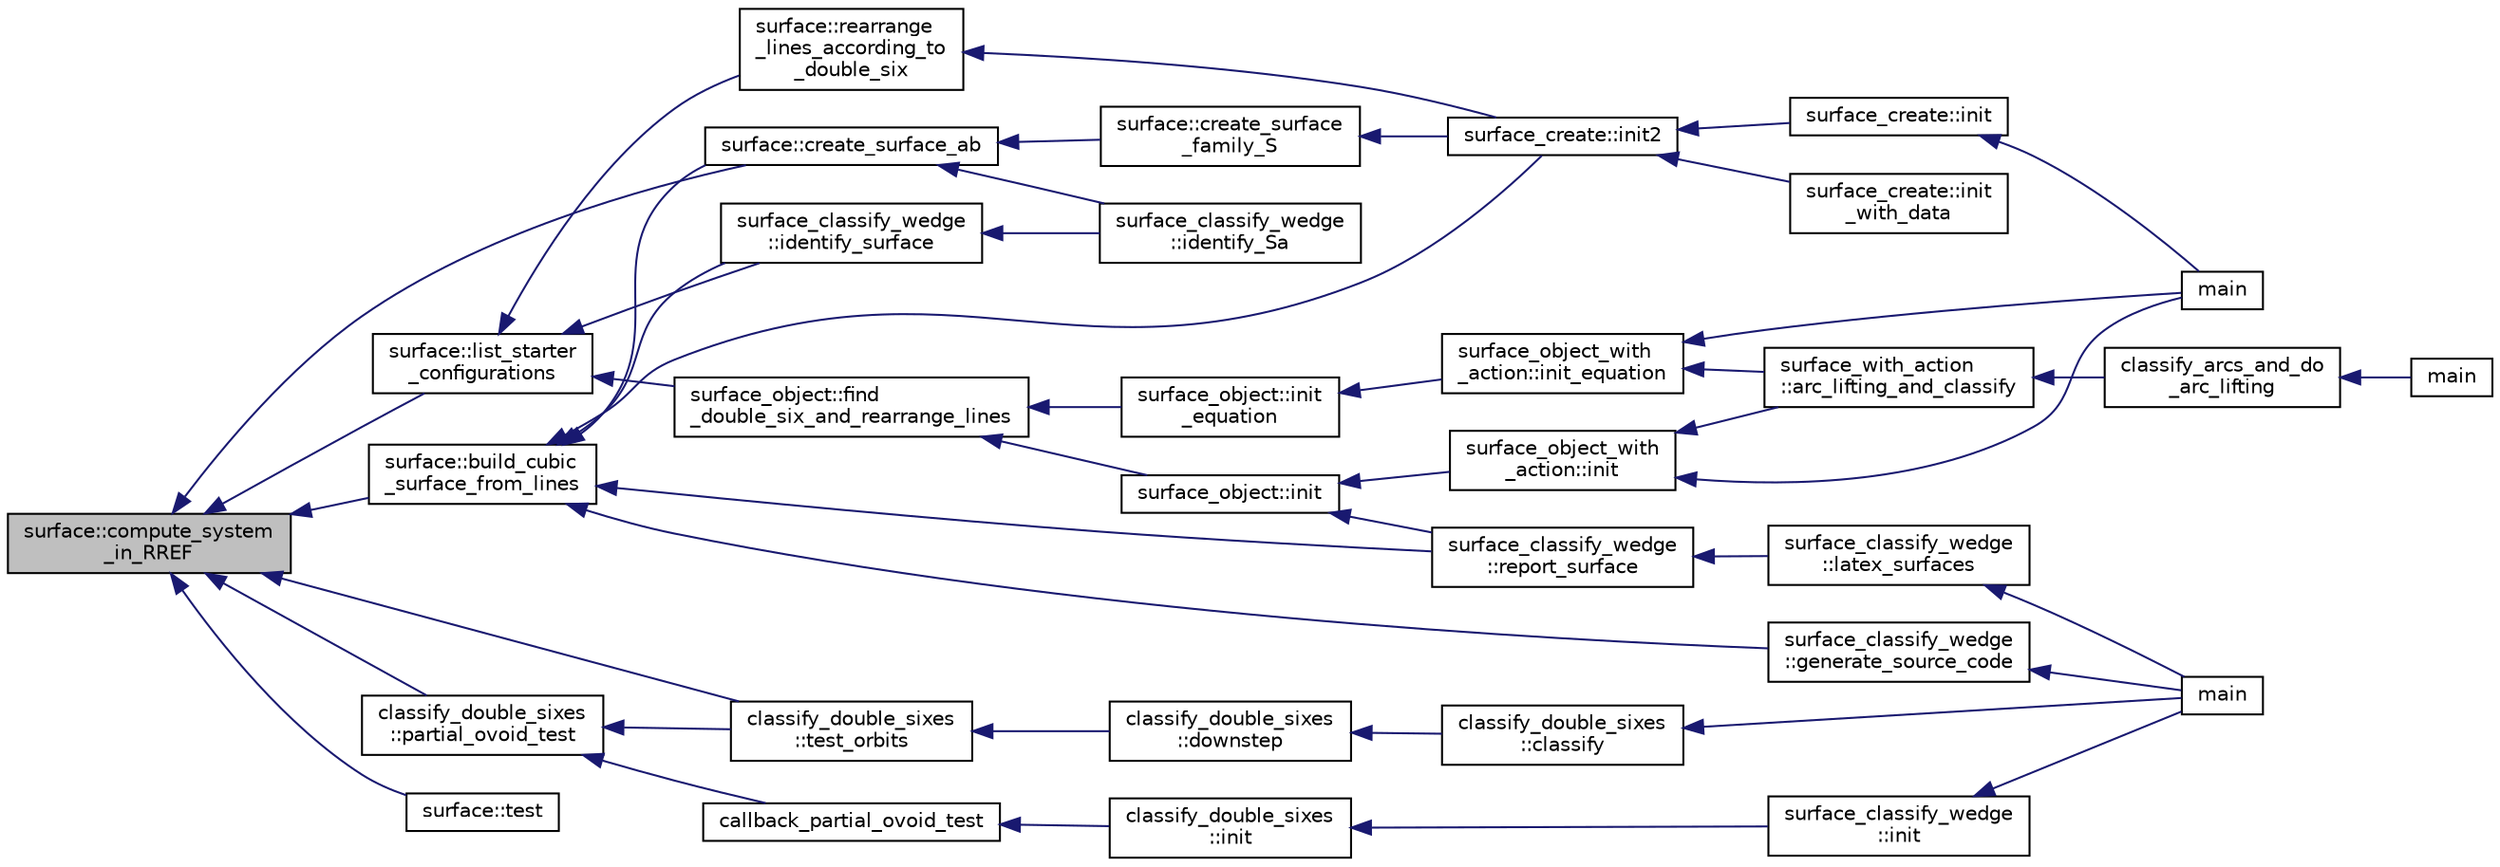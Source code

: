 digraph "surface::compute_system_in_RREF"
{
  edge [fontname="Helvetica",fontsize="10",labelfontname="Helvetica",labelfontsize="10"];
  node [fontname="Helvetica",fontsize="10",shape=record];
  rankdir="LR";
  Node586 [label="surface::compute_system\l_in_RREF",height=0.2,width=0.4,color="black", fillcolor="grey75", style="filled", fontcolor="black"];
  Node586 -> Node587 [dir="back",color="midnightblue",fontsize="10",style="solid",fontname="Helvetica"];
  Node587 [label="surface::build_cubic\l_surface_from_lines",height=0.2,width=0.4,color="black", fillcolor="white", style="filled",URL="$d5/d88/classsurface.html#a95e15e44b3f97a1d83b878b31751a0a2"];
  Node587 -> Node588 [dir="back",color="midnightblue",fontsize="10",style="solid",fontname="Helvetica"];
  Node588 [label="surface::create_surface_ab",height=0.2,width=0.4,color="black", fillcolor="white", style="filled",URL="$d5/d88/classsurface.html#a9e0834d9fd3ea14957df1944ac40c847"];
  Node588 -> Node589 [dir="back",color="midnightblue",fontsize="10",style="solid",fontname="Helvetica"];
  Node589 [label="surface::create_surface\l_family_S",height=0.2,width=0.4,color="black", fillcolor="white", style="filled",URL="$d5/d88/classsurface.html#a820199c4eab279fad1085a308550fa8f"];
  Node589 -> Node590 [dir="back",color="midnightblue",fontsize="10",style="solid",fontname="Helvetica"];
  Node590 [label="surface_create::init2",height=0.2,width=0.4,color="black", fillcolor="white", style="filled",URL="$de/da4/classsurface__create.html#a0d600640f7dd62d5a6c36443effdab59"];
  Node590 -> Node591 [dir="back",color="midnightblue",fontsize="10",style="solid",fontname="Helvetica"];
  Node591 [label="surface_create::init\l_with_data",height=0.2,width=0.4,color="black", fillcolor="white", style="filled",URL="$de/da4/classsurface__create.html#a9226f687139676532adb1aa971fbade2"];
  Node590 -> Node592 [dir="back",color="midnightblue",fontsize="10",style="solid",fontname="Helvetica"];
  Node592 [label="surface_create::init",height=0.2,width=0.4,color="black", fillcolor="white", style="filled",URL="$de/da4/classsurface__create.html#ab0db5c12825f778e3caf8aa4da02eb06"];
  Node592 -> Node593 [dir="back",color="midnightblue",fontsize="10",style="solid",fontname="Helvetica"];
  Node593 [label="main",height=0.2,width=0.4,color="black", fillcolor="white", style="filled",URL="$d2/dfa/create__surface__main_8_c.html#a217dbf8b442f20279ea00b898af96f52"];
  Node588 -> Node594 [dir="back",color="midnightblue",fontsize="10",style="solid",fontname="Helvetica"];
  Node594 [label="surface_classify_wedge\l::identify_Sa",height=0.2,width=0.4,color="black", fillcolor="white", style="filled",URL="$d7/d5c/classsurface__classify__wedge.html#a8fdc22ea1850bd4da28ace84adb055a6"];
  Node587 -> Node595 [dir="back",color="midnightblue",fontsize="10",style="solid",fontname="Helvetica"];
  Node595 [label="surface_classify_wedge\l::identify_surface",height=0.2,width=0.4,color="black", fillcolor="white", style="filled",URL="$d7/d5c/classsurface__classify__wedge.html#a0ee820a0324434792bd5362b4606de80"];
  Node595 -> Node594 [dir="back",color="midnightblue",fontsize="10",style="solid",fontname="Helvetica"];
  Node587 -> Node596 [dir="back",color="midnightblue",fontsize="10",style="solid",fontname="Helvetica"];
  Node596 [label="surface_classify_wedge\l::report_surface",height=0.2,width=0.4,color="black", fillcolor="white", style="filled",URL="$d7/d5c/classsurface__classify__wedge.html#ad577d435c4726d0a35c10b2f8d4ed00c"];
  Node596 -> Node597 [dir="back",color="midnightblue",fontsize="10",style="solid",fontname="Helvetica"];
  Node597 [label="surface_classify_wedge\l::latex_surfaces",height=0.2,width=0.4,color="black", fillcolor="white", style="filled",URL="$d7/d5c/classsurface__classify__wedge.html#a5698763ece48d6f0a605527ca62429c5"];
  Node597 -> Node598 [dir="back",color="midnightblue",fontsize="10",style="solid",fontname="Helvetica"];
  Node598 [label="main",height=0.2,width=0.4,color="black", fillcolor="white", style="filled",URL="$df/df8/surface__classify_8_c.html#a217dbf8b442f20279ea00b898af96f52"];
  Node587 -> Node599 [dir="back",color="midnightblue",fontsize="10",style="solid",fontname="Helvetica"];
  Node599 [label="surface_classify_wedge\l::generate_source_code",height=0.2,width=0.4,color="black", fillcolor="white", style="filled",URL="$d7/d5c/classsurface__classify__wedge.html#a4cb31d5e7747571177fbdedf79631fd9"];
  Node599 -> Node598 [dir="back",color="midnightblue",fontsize="10",style="solid",fontname="Helvetica"];
  Node587 -> Node590 [dir="back",color="midnightblue",fontsize="10",style="solid",fontname="Helvetica"];
  Node586 -> Node600 [dir="back",color="midnightblue",fontsize="10",style="solid",fontname="Helvetica"];
  Node600 [label="surface::test",height=0.2,width=0.4,color="black", fillcolor="white", style="filled",URL="$d5/d88/classsurface.html#a8eabf9029a80a2b10651455a56b7e5f0"];
  Node586 -> Node588 [dir="back",color="midnightblue",fontsize="10",style="solid",fontname="Helvetica"];
  Node586 -> Node601 [dir="back",color="midnightblue",fontsize="10",style="solid",fontname="Helvetica"];
  Node601 [label="surface::list_starter\l_configurations",height=0.2,width=0.4,color="black", fillcolor="white", style="filled",URL="$d5/d88/classsurface.html#a55328e9de25d908fa823cc78633fdda1"];
  Node601 -> Node602 [dir="back",color="midnightblue",fontsize="10",style="solid",fontname="Helvetica"];
  Node602 [label="surface::rearrange\l_lines_according_to\l_double_six",height=0.2,width=0.4,color="black", fillcolor="white", style="filled",URL="$d5/d88/classsurface.html#a8deb9b16536ddcc8646ef71151c5319b"];
  Node602 -> Node590 [dir="back",color="midnightblue",fontsize="10",style="solid",fontname="Helvetica"];
  Node601 -> Node603 [dir="back",color="midnightblue",fontsize="10",style="solid",fontname="Helvetica"];
  Node603 [label="surface_object::find\l_double_six_and_rearrange_lines",height=0.2,width=0.4,color="black", fillcolor="white", style="filled",URL="$df/df8/classsurface__object.html#aa2fc4ff039e9f3a5ac29718e29b6b90c"];
  Node603 -> Node604 [dir="back",color="midnightblue",fontsize="10",style="solid",fontname="Helvetica"];
  Node604 [label="surface_object::init\l_equation",height=0.2,width=0.4,color="black", fillcolor="white", style="filled",URL="$df/df8/classsurface__object.html#afd4f4d1accbf361897374bd18d571913"];
  Node604 -> Node605 [dir="back",color="midnightblue",fontsize="10",style="solid",fontname="Helvetica"];
  Node605 [label="surface_object_with\l_action::init_equation",height=0.2,width=0.4,color="black", fillcolor="white", style="filled",URL="$db/d28/classsurface__object__with__action.html#a310ce4189e50545dd67fa3652b8fd160"];
  Node605 -> Node593 [dir="back",color="midnightblue",fontsize="10",style="solid",fontname="Helvetica"];
  Node605 -> Node606 [dir="back",color="midnightblue",fontsize="10",style="solid",fontname="Helvetica"];
  Node606 [label="surface_with_action\l::arc_lifting_and_classify",height=0.2,width=0.4,color="black", fillcolor="white", style="filled",URL="$d8/df9/classsurface__with__action.html#a62a3948f830c59e09ef94937650a07a4"];
  Node606 -> Node607 [dir="back",color="midnightblue",fontsize="10",style="solid",fontname="Helvetica"];
  Node607 [label="classify_arcs_and_do\l_arc_lifting",height=0.2,width=0.4,color="black", fillcolor="white", style="filled",URL="$d6/dc3/arc__lifting__main_8_c.html#afdd7be16f16b8c71e9a72fe5f6a0b59c"];
  Node607 -> Node608 [dir="back",color="midnightblue",fontsize="10",style="solid",fontname="Helvetica"];
  Node608 [label="main",height=0.2,width=0.4,color="black", fillcolor="white", style="filled",URL="$d6/dc3/arc__lifting__main_8_c.html#a217dbf8b442f20279ea00b898af96f52"];
  Node603 -> Node609 [dir="back",color="midnightblue",fontsize="10",style="solid",fontname="Helvetica"];
  Node609 [label="surface_object::init",height=0.2,width=0.4,color="black", fillcolor="white", style="filled",URL="$df/df8/classsurface__object.html#ae51d9ac0a3853bc07908ac48ffa6e0d2"];
  Node609 -> Node596 [dir="back",color="midnightblue",fontsize="10",style="solid",fontname="Helvetica"];
  Node609 -> Node610 [dir="back",color="midnightblue",fontsize="10",style="solid",fontname="Helvetica"];
  Node610 [label="surface_object_with\l_action::init",height=0.2,width=0.4,color="black", fillcolor="white", style="filled",URL="$db/d28/classsurface__object__with__action.html#a65085da19618def3909b0f4bc27cba8a"];
  Node610 -> Node593 [dir="back",color="midnightblue",fontsize="10",style="solid",fontname="Helvetica"];
  Node610 -> Node606 [dir="back",color="midnightblue",fontsize="10",style="solid",fontname="Helvetica"];
  Node601 -> Node595 [dir="back",color="midnightblue",fontsize="10",style="solid",fontname="Helvetica"];
  Node586 -> Node611 [dir="back",color="midnightblue",fontsize="10",style="solid",fontname="Helvetica"];
  Node611 [label="classify_double_sixes\l::partial_ovoid_test",height=0.2,width=0.4,color="black", fillcolor="white", style="filled",URL="$dd/d23/classclassify__double__sixes.html#a9535ae3adb2856d9a819b204b5fcdd51"];
  Node611 -> Node612 [dir="back",color="midnightblue",fontsize="10",style="solid",fontname="Helvetica"];
  Node612 [label="callback_partial_ovoid_test",height=0.2,width=0.4,color="black", fillcolor="white", style="filled",URL="$d5/de0/top__level__global_8_c.html#a727820f93ffbddb54e384905b4661761"];
  Node612 -> Node613 [dir="back",color="midnightblue",fontsize="10",style="solid",fontname="Helvetica"];
  Node613 [label="classify_double_sixes\l::init",height=0.2,width=0.4,color="black", fillcolor="white", style="filled",URL="$dd/d23/classclassify__double__sixes.html#a8c5c41d5124b35379d626480ff225f7b"];
  Node613 -> Node614 [dir="back",color="midnightblue",fontsize="10",style="solid",fontname="Helvetica"];
  Node614 [label="surface_classify_wedge\l::init",height=0.2,width=0.4,color="black", fillcolor="white", style="filled",URL="$d7/d5c/classsurface__classify__wedge.html#a43302106663b307aa8274a5112a7010a"];
  Node614 -> Node598 [dir="back",color="midnightblue",fontsize="10",style="solid",fontname="Helvetica"];
  Node611 -> Node615 [dir="back",color="midnightblue",fontsize="10",style="solid",fontname="Helvetica"];
  Node615 [label="classify_double_sixes\l::test_orbits",height=0.2,width=0.4,color="black", fillcolor="white", style="filled",URL="$dd/d23/classclassify__double__sixes.html#abbdf82332e2bd681f4afb1b21fa85bed"];
  Node615 -> Node616 [dir="back",color="midnightblue",fontsize="10",style="solid",fontname="Helvetica"];
  Node616 [label="classify_double_sixes\l::downstep",height=0.2,width=0.4,color="black", fillcolor="white", style="filled",URL="$dd/d23/classclassify__double__sixes.html#aed4b1460612fe2fd5b4e4611e83b2806"];
  Node616 -> Node617 [dir="back",color="midnightblue",fontsize="10",style="solid",fontname="Helvetica"];
  Node617 [label="classify_double_sixes\l::classify",height=0.2,width=0.4,color="black", fillcolor="white", style="filled",URL="$dd/d23/classclassify__double__sixes.html#aa22b7c156d68376a603743c8b43a58ef"];
  Node617 -> Node598 [dir="back",color="midnightblue",fontsize="10",style="solid",fontname="Helvetica"];
  Node586 -> Node615 [dir="back",color="midnightblue",fontsize="10",style="solid",fontname="Helvetica"];
}
